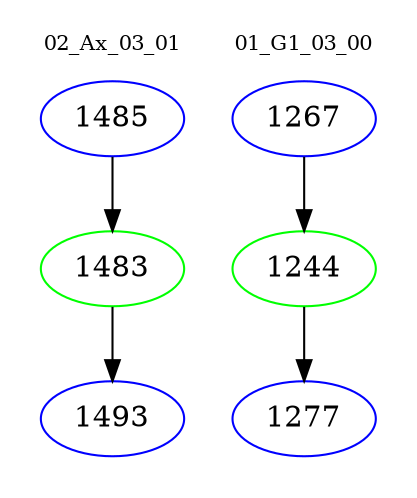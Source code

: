 digraph{
subgraph cluster_0 {
color = white
label = "02_Ax_03_01";
fontsize=10;
T0_1485 [label="1485", color="blue"]
T0_1485 -> T0_1483 [color="black"]
T0_1483 [label="1483", color="green"]
T0_1483 -> T0_1493 [color="black"]
T0_1493 [label="1493", color="blue"]
}
subgraph cluster_1 {
color = white
label = "01_G1_03_00";
fontsize=10;
T1_1267 [label="1267", color="blue"]
T1_1267 -> T1_1244 [color="black"]
T1_1244 [label="1244", color="green"]
T1_1244 -> T1_1277 [color="black"]
T1_1277 [label="1277", color="blue"]
}
}
